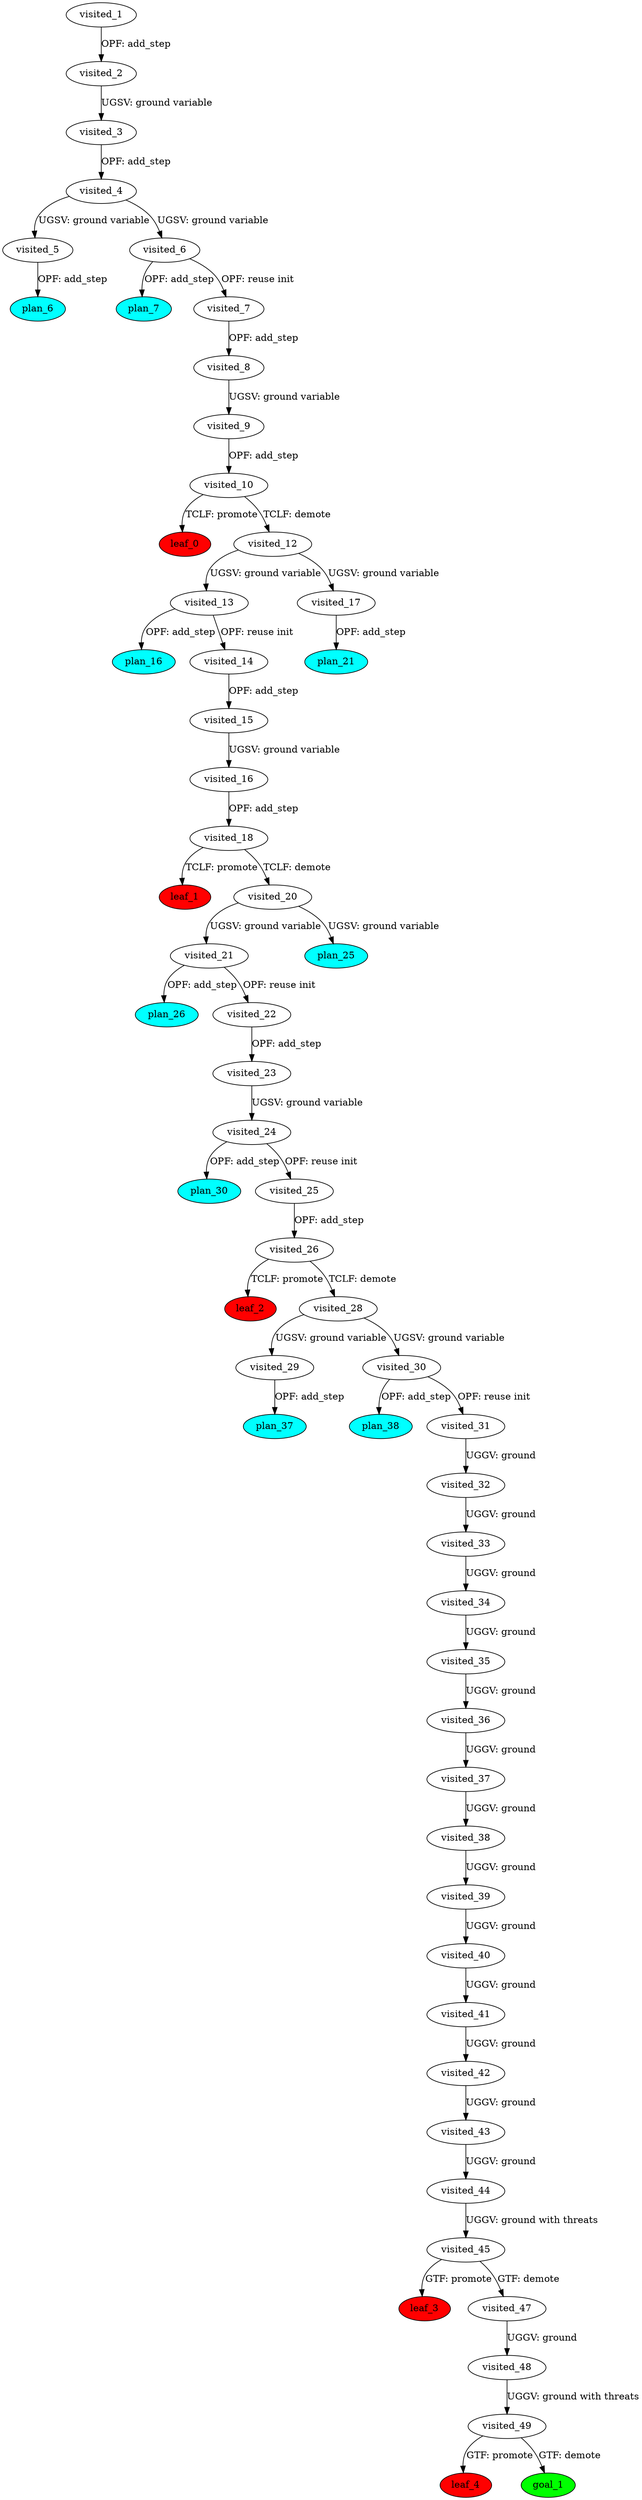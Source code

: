digraph {
	"076f2bae-0ef5-377e-edc0-3e3433a5f7f3" [label=plan_0 fillcolor=cyan style=filled]
	"076f2bae-0ef5-377e-edc0-3e3433a5f7f3" [label=visited_1 fillcolor=white style=filled]
	"1f501a03-e7d3-3c73-81cb-8d4fc00dd2c7" [label=plan_1 fillcolor=cyan style=filled]
	"076f2bae-0ef5-377e-edc0-3e3433a5f7f3" -> "1f501a03-e7d3-3c73-81cb-8d4fc00dd2c7" [label="OPF: add_step"]
	"1f501a03-e7d3-3c73-81cb-8d4fc00dd2c7" [label=visited_2 fillcolor=white style=filled]
	"79a7d953-6941-3cff-642d-56c68536f613" [label=plan_2 fillcolor=cyan style=filled]
	"1f501a03-e7d3-3c73-81cb-8d4fc00dd2c7" -> "79a7d953-6941-3cff-642d-56c68536f613" [label="UGSV: ground variable"]
	"79a7d953-6941-3cff-642d-56c68536f613" [label=visited_3 fillcolor=white style=filled]
	"31a026b3-2c78-1c8e-0b76-b851df13d9c3" [label=plan_3 fillcolor=cyan style=filled]
	"79a7d953-6941-3cff-642d-56c68536f613" -> "31a026b3-2c78-1c8e-0b76-b851df13d9c3" [label="OPF: add_step"]
	"31a026b3-2c78-1c8e-0b76-b851df13d9c3" [label=visited_4 fillcolor=white style=filled]
	"7e8b63c7-bb97-d4cf-16dd-461497f2632e" [label=plan_4 fillcolor=cyan style=filled]
	"31a026b3-2c78-1c8e-0b76-b851df13d9c3" -> "7e8b63c7-bb97-d4cf-16dd-461497f2632e" [label="UGSV: ground variable"]
	"08a7c3e7-a405-af54-5a23-daf376b56538" [label=plan_5 fillcolor=cyan style=filled]
	"31a026b3-2c78-1c8e-0b76-b851df13d9c3" -> "08a7c3e7-a405-af54-5a23-daf376b56538" [label="UGSV: ground variable"]
	"7e8b63c7-bb97-d4cf-16dd-461497f2632e" [label=visited_5 fillcolor=white style=filled]
	"d3d39ba8-3ae6-9a6f-62d2-77e28a08e2a9" [label=plan_6 fillcolor=cyan style=filled]
	"7e8b63c7-bb97-d4cf-16dd-461497f2632e" -> "d3d39ba8-3ae6-9a6f-62d2-77e28a08e2a9" [label="OPF: add_step"]
	"08a7c3e7-a405-af54-5a23-daf376b56538" [label=visited_6 fillcolor=white style=filled]
	"662105ea-3eda-a759-4046-f8bda7039ecb" [label=plan_7 fillcolor=cyan style=filled]
	"08a7c3e7-a405-af54-5a23-daf376b56538" -> "662105ea-3eda-a759-4046-f8bda7039ecb" [label="OPF: add_step"]
	"65e44a1a-4e5d-8a0b-c4e1-a8103e1d7141" [label=plan_8 fillcolor=cyan style=filled]
	"08a7c3e7-a405-af54-5a23-daf376b56538" -> "65e44a1a-4e5d-8a0b-c4e1-a8103e1d7141" [label="OPF: reuse init"]
	"65e44a1a-4e5d-8a0b-c4e1-a8103e1d7141" [label=visited_7 fillcolor=white style=filled]
	"c1b3f7ca-1437-f54f-bf6b-61eeaea63bc2" [label=plan_9 fillcolor=cyan style=filled]
	"65e44a1a-4e5d-8a0b-c4e1-a8103e1d7141" -> "c1b3f7ca-1437-f54f-bf6b-61eeaea63bc2" [label="OPF: add_step"]
	"c1b3f7ca-1437-f54f-bf6b-61eeaea63bc2" [label=visited_8 fillcolor=white style=filled]
	"823d473d-44e8-e604-b67f-2dccf80a5c7a" [label=plan_10 fillcolor=cyan style=filled]
	"c1b3f7ca-1437-f54f-bf6b-61eeaea63bc2" -> "823d473d-44e8-e604-b67f-2dccf80a5c7a" [label="UGSV: ground variable"]
	"823d473d-44e8-e604-b67f-2dccf80a5c7a" [label=visited_9 fillcolor=white style=filled]
	"558673a3-c9f1-c0d7-78f0-f5243caa404a" [label=plan_11 fillcolor=cyan style=filled]
	"823d473d-44e8-e604-b67f-2dccf80a5c7a" -> "558673a3-c9f1-c0d7-78f0-f5243caa404a" [label="OPF: add_step"]
	"558673a3-c9f1-c0d7-78f0-f5243caa404a" [label=visited_10 fillcolor=white style=filled]
	"14bc279c-15dd-63cf-a810-e0f9e6563645" [label=plan_12 fillcolor=cyan style=filled]
	"558673a3-c9f1-c0d7-78f0-f5243caa404a" -> "14bc279c-15dd-63cf-a810-e0f9e6563645" [label="TCLF: promote"]
	"0440fda5-5ee6-827b-4f3a-ad84e32c3346" [label=plan_13 fillcolor=cyan style=filled]
	"558673a3-c9f1-c0d7-78f0-f5243caa404a" -> "0440fda5-5ee6-827b-4f3a-ad84e32c3346" [label="TCLF: demote"]
	"14bc279c-15dd-63cf-a810-e0f9e6563645" [label=visited_11 fillcolor=white style=filled]
	"14bc279c-15dd-63cf-a810-e0f9e6563645" [label=leaf_0 fillcolor=red style=filled]
	"0440fda5-5ee6-827b-4f3a-ad84e32c3346" [label=visited_12 fillcolor=white style=filled]
	"50b04cb0-4f4a-5d25-6693-349af9f5b978" [label=plan_14 fillcolor=cyan style=filled]
	"0440fda5-5ee6-827b-4f3a-ad84e32c3346" -> "50b04cb0-4f4a-5d25-6693-349af9f5b978" [label="UGSV: ground variable"]
	"b45c6169-4cad-b9bd-3688-b0df3bbd390f" [label=plan_15 fillcolor=cyan style=filled]
	"0440fda5-5ee6-827b-4f3a-ad84e32c3346" -> "b45c6169-4cad-b9bd-3688-b0df3bbd390f" [label="UGSV: ground variable"]
	"50b04cb0-4f4a-5d25-6693-349af9f5b978" [label=visited_13 fillcolor=white style=filled]
	"98339778-d7de-e89f-dca5-8900ff18e9d1" [label=plan_16 fillcolor=cyan style=filled]
	"50b04cb0-4f4a-5d25-6693-349af9f5b978" -> "98339778-d7de-e89f-dca5-8900ff18e9d1" [label="OPF: add_step"]
	"bc678944-81f3-f527-b3a9-10e0034cc932" [label=plan_17 fillcolor=cyan style=filled]
	"50b04cb0-4f4a-5d25-6693-349af9f5b978" -> "bc678944-81f3-f527-b3a9-10e0034cc932" [label="OPF: reuse init"]
	"bc678944-81f3-f527-b3a9-10e0034cc932" [label=visited_14 fillcolor=white style=filled]
	"aa202379-e859-4c9b-5bd7-60a2b548571f" [label=plan_18 fillcolor=cyan style=filled]
	"bc678944-81f3-f527-b3a9-10e0034cc932" -> "aa202379-e859-4c9b-5bd7-60a2b548571f" [label="OPF: add_step"]
	"aa202379-e859-4c9b-5bd7-60a2b548571f" [label=visited_15 fillcolor=white style=filled]
	"63f34a1e-0133-d52c-ade6-98e4c2801c52" [label=plan_19 fillcolor=cyan style=filled]
	"aa202379-e859-4c9b-5bd7-60a2b548571f" -> "63f34a1e-0133-d52c-ade6-98e4c2801c52" [label="UGSV: ground variable"]
	"63f34a1e-0133-d52c-ade6-98e4c2801c52" [label=visited_16 fillcolor=white style=filled]
	"778238d0-48e2-bfdf-98f1-c89979528997" [label=plan_20 fillcolor=cyan style=filled]
	"63f34a1e-0133-d52c-ade6-98e4c2801c52" -> "778238d0-48e2-bfdf-98f1-c89979528997" [label="OPF: add_step"]
	"b45c6169-4cad-b9bd-3688-b0df3bbd390f" [label=visited_17 fillcolor=white style=filled]
	"d0054edc-a7c3-66a3-ffc8-250d94fe1942" [label=plan_21 fillcolor=cyan style=filled]
	"b45c6169-4cad-b9bd-3688-b0df3bbd390f" -> "d0054edc-a7c3-66a3-ffc8-250d94fe1942" [label="OPF: add_step"]
	"778238d0-48e2-bfdf-98f1-c89979528997" [label=visited_18 fillcolor=white style=filled]
	"de1acf2b-5cf9-05ba-2a89-0d20ea531a8b" [label=plan_22 fillcolor=cyan style=filled]
	"778238d0-48e2-bfdf-98f1-c89979528997" -> "de1acf2b-5cf9-05ba-2a89-0d20ea531a8b" [label="TCLF: promote"]
	"0f9ed2a7-abe7-1a32-7c01-ebc7402e0863" [label=plan_23 fillcolor=cyan style=filled]
	"778238d0-48e2-bfdf-98f1-c89979528997" -> "0f9ed2a7-abe7-1a32-7c01-ebc7402e0863" [label="TCLF: demote"]
	"de1acf2b-5cf9-05ba-2a89-0d20ea531a8b" [label=visited_19 fillcolor=white style=filled]
	"de1acf2b-5cf9-05ba-2a89-0d20ea531a8b" [label=leaf_1 fillcolor=red style=filled]
	"0f9ed2a7-abe7-1a32-7c01-ebc7402e0863" [label=visited_20 fillcolor=white style=filled]
	"35f58b8c-8a6a-01fc-88ab-10a470c4e3dd" [label=plan_24 fillcolor=cyan style=filled]
	"0f9ed2a7-abe7-1a32-7c01-ebc7402e0863" -> "35f58b8c-8a6a-01fc-88ab-10a470c4e3dd" [label="UGSV: ground variable"]
	"eb36e5d3-e7d2-859c-9f26-95975d385b35" [label=plan_25 fillcolor=cyan style=filled]
	"0f9ed2a7-abe7-1a32-7c01-ebc7402e0863" -> "eb36e5d3-e7d2-859c-9f26-95975d385b35" [label="UGSV: ground variable"]
	"35f58b8c-8a6a-01fc-88ab-10a470c4e3dd" [label=visited_21 fillcolor=white style=filled]
	"4a2713cc-d831-8b17-ccca-6b41979a45b9" [label=plan_26 fillcolor=cyan style=filled]
	"35f58b8c-8a6a-01fc-88ab-10a470c4e3dd" -> "4a2713cc-d831-8b17-ccca-6b41979a45b9" [label="OPF: add_step"]
	"5187e4f5-1ec6-0975-4225-09f747075949" [label=plan_27 fillcolor=cyan style=filled]
	"35f58b8c-8a6a-01fc-88ab-10a470c4e3dd" -> "5187e4f5-1ec6-0975-4225-09f747075949" [label="OPF: reuse init"]
	"5187e4f5-1ec6-0975-4225-09f747075949" [label=visited_22 fillcolor=white style=filled]
	"f38044be-3aee-1dac-d844-9c7a1b634bd3" [label=plan_28 fillcolor=cyan style=filled]
	"5187e4f5-1ec6-0975-4225-09f747075949" -> "f38044be-3aee-1dac-d844-9c7a1b634bd3" [label="OPF: add_step"]
	"f38044be-3aee-1dac-d844-9c7a1b634bd3" [label=visited_23 fillcolor=white style=filled]
	"92ffa2ac-2897-62af-5748-cb725fc32bbf" [label=plan_29 fillcolor=cyan style=filled]
	"f38044be-3aee-1dac-d844-9c7a1b634bd3" -> "92ffa2ac-2897-62af-5748-cb725fc32bbf" [label="UGSV: ground variable"]
	"92ffa2ac-2897-62af-5748-cb725fc32bbf" [label=visited_24 fillcolor=white style=filled]
	"cb3eef0d-22e3-1edc-66c0-a8c8d1abc0ca" [label=plan_30 fillcolor=cyan style=filled]
	"92ffa2ac-2897-62af-5748-cb725fc32bbf" -> "cb3eef0d-22e3-1edc-66c0-a8c8d1abc0ca" [label="OPF: add_step"]
	"2fefad08-dc0d-ff4c-176e-46ee68ded8b8" [label=plan_31 fillcolor=cyan style=filled]
	"92ffa2ac-2897-62af-5748-cb725fc32bbf" -> "2fefad08-dc0d-ff4c-176e-46ee68ded8b8" [label="OPF: reuse init"]
	"2fefad08-dc0d-ff4c-176e-46ee68ded8b8" [label=visited_25 fillcolor=white style=filled]
	"3948ec37-31d2-4e28-42c0-e33040e5b3a7" [label=plan_32 fillcolor=cyan style=filled]
	"2fefad08-dc0d-ff4c-176e-46ee68ded8b8" -> "3948ec37-31d2-4e28-42c0-e33040e5b3a7" [label="OPF: add_step"]
	"3948ec37-31d2-4e28-42c0-e33040e5b3a7" [label=visited_26 fillcolor=white style=filled]
	"3b16e0c3-21a2-c200-82a3-fd9923d8679f" [label=plan_33 fillcolor=cyan style=filled]
	"3948ec37-31d2-4e28-42c0-e33040e5b3a7" -> "3b16e0c3-21a2-c200-82a3-fd9923d8679f" [label="TCLF: promote"]
	"3c74cbda-85c5-52e1-0206-8b97637bd96d" [label=plan_34 fillcolor=cyan style=filled]
	"3948ec37-31d2-4e28-42c0-e33040e5b3a7" -> "3c74cbda-85c5-52e1-0206-8b97637bd96d" [label="TCLF: demote"]
	"3b16e0c3-21a2-c200-82a3-fd9923d8679f" [label=visited_27 fillcolor=white style=filled]
	"3b16e0c3-21a2-c200-82a3-fd9923d8679f" [label=leaf_2 fillcolor=red style=filled]
	"3c74cbda-85c5-52e1-0206-8b97637bd96d" [label=visited_28 fillcolor=white style=filled]
	"2be5f776-f4b6-85ae-5654-fd30ff231a53" [label=plan_35 fillcolor=cyan style=filled]
	"3c74cbda-85c5-52e1-0206-8b97637bd96d" -> "2be5f776-f4b6-85ae-5654-fd30ff231a53" [label="UGSV: ground variable"]
	"97e67c69-3605-068a-e1ac-ef5b30af2260" [label=plan_36 fillcolor=cyan style=filled]
	"3c74cbda-85c5-52e1-0206-8b97637bd96d" -> "97e67c69-3605-068a-e1ac-ef5b30af2260" [label="UGSV: ground variable"]
	"2be5f776-f4b6-85ae-5654-fd30ff231a53" [label=visited_29 fillcolor=white style=filled]
	"9ab48892-fe45-d99e-9825-ae5314f6a6e9" [label=plan_37 fillcolor=cyan style=filled]
	"2be5f776-f4b6-85ae-5654-fd30ff231a53" -> "9ab48892-fe45-d99e-9825-ae5314f6a6e9" [label="OPF: add_step"]
	"97e67c69-3605-068a-e1ac-ef5b30af2260" [label=visited_30 fillcolor=white style=filled]
	"6f4e1c5c-0fe7-61bd-3d8a-cfae233a2e41" [label=plan_38 fillcolor=cyan style=filled]
	"97e67c69-3605-068a-e1ac-ef5b30af2260" -> "6f4e1c5c-0fe7-61bd-3d8a-cfae233a2e41" [label="OPF: add_step"]
	"3e89750b-50e4-b770-0122-d6bdc5753205" [label=plan_39 fillcolor=cyan style=filled]
	"97e67c69-3605-068a-e1ac-ef5b30af2260" -> "3e89750b-50e4-b770-0122-d6bdc5753205" [label="OPF: reuse init"]
	"3e89750b-50e4-b770-0122-d6bdc5753205" [label=visited_31 fillcolor=white style=filled]
	"7344dde3-7509-d75c-4074-5fec93ba75e3" [label=plan_40 fillcolor=cyan style=filled]
	"3e89750b-50e4-b770-0122-d6bdc5753205" -> "7344dde3-7509-d75c-4074-5fec93ba75e3" [label="UGGV: ground"]
	"7344dde3-7509-d75c-4074-5fec93ba75e3" [label=visited_32 fillcolor=white style=filled]
	"d6ec5337-3187-977c-a31a-d2d72545039c" [label=plan_41 fillcolor=cyan style=filled]
	"7344dde3-7509-d75c-4074-5fec93ba75e3" -> "d6ec5337-3187-977c-a31a-d2d72545039c" [label="UGGV: ground"]
	"d6ec5337-3187-977c-a31a-d2d72545039c" [label=visited_33 fillcolor=white style=filled]
	"f2804c8b-3a15-5c7b-39f5-08b9101ec3bf" [label=plan_42 fillcolor=cyan style=filled]
	"d6ec5337-3187-977c-a31a-d2d72545039c" -> "f2804c8b-3a15-5c7b-39f5-08b9101ec3bf" [label="UGGV: ground"]
	"f2804c8b-3a15-5c7b-39f5-08b9101ec3bf" [label=visited_34 fillcolor=white style=filled]
	"601eedd7-339e-8a9e-c5e0-f21db70196c2" [label=plan_43 fillcolor=cyan style=filled]
	"f2804c8b-3a15-5c7b-39f5-08b9101ec3bf" -> "601eedd7-339e-8a9e-c5e0-f21db70196c2" [label="UGGV: ground"]
	"601eedd7-339e-8a9e-c5e0-f21db70196c2" [label=visited_35 fillcolor=white style=filled]
	"37552fea-f3a6-cbce-4898-d02c194dc86f" [label=plan_44 fillcolor=cyan style=filled]
	"601eedd7-339e-8a9e-c5e0-f21db70196c2" -> "37552fea-f3a6-cbce-4898-d02c194dc86f" [label="UGGV: ground"]
	"37552fea-f3a6-cbce-4898-d02c194dc86f" [label=visited_36 fillcolor=white style=filled]
	"6dfd0e73-5150-ca4f-a487-bd794a2ba8fd" [label=plan_45 fillcolor=cyan style=filled]
	"37552fea-f3a6-cbce-4898-d02c194dc86f" -> "6dfd0e73-5150-ca4f-a487-bd794a2ba8fd" [label="UGGV: ground"]
	"6dfd0e73-5150-ca4f-a487-bd794a2ba8fd" [label=visited_37 fillcolor=white style=filled]
	"bcafdb1d-884e-a8a6-4d1b-c018e7a08fed" [label=plan_46 fillcolor=cyan style=filled]
	"6dfd0e73-5150-ca4f-a487-bd794a2ba8fd" -> "bcafdb1d-884e-a8a6-4d1b-c018e7a08fed" [label="UGGV: ground"]
	"bcafdb1d-884e-a8a6-4d1b-c018e7a08fed" [label=visited_38 fillcolor=white style=filled]
	"139b3cfa-7e9e-82eb-6204-2005e8155ace" [label=plan_47 fillcolor=cyan style=filled]
	"bcafdb1d-884e-a8a6-4d1b-c018e7a08fed" -> "139b3cfa-7e9e-82eb-6204-2005e8155ace" [label="UGGV: ground"]
	"139b3cfa-7e9e-82eb-6204-2005e8155ace" [label=visited_39 fillcolor=white style=filled]
	"5722f62d-17f4-6222-f58f-498ba5a02dbc" [label=plan_48 fillcolor=cyan style=filled]
	"139b3cfa-7e9e-82eb-6204-2005e8155ace" -> "5722f62d-17f4-6222-f58f-498ba5a02dbc" [label="UGGV: ground"]
	"5722f62d-17f4-6222-f58f-498ba5a02dbc" [label=visited_40 fillcolor=white style=filled]
	"b75e87be-5f65-57c3-9753-8a683005b62b" [label=plan_49 fillcolor=cyan style=filled]
	"5722f62d-17f4-6222-f58f-498ba5a02dbc" -> "b75e87be-5f65-57c3-9753-8a683005b62b" [label="UGGV: ground"]
	"b75e87be-5f65-57c3-9753-8a683005b62b" [label=visited_41 fillcolor=white style=filled]
	"b37e904b-39a1-fb1b-f4e9-67247aea3cd1" [label=plan_50 fillcolor=cyan style=filled]
	"b75e87be-5f65-57c3-9753-8a683005b62b" -> "b37e904b-39a1-fb1b-f4e9-67247aea3cd1" [label="UGGV: ground"]
	"b37e904b-39a1-fb1b-f4e9-67247aea3cd1" [label=visited_42 fillcolor=white style=filled]
	"3570cb7a-344d-fa23-f720-977003aa55f0" [label=plan_51 fillcolor=cyan style=filled]
	"b37e904b-39a1-fb1b-f4e9-67247aea3cd1" -> "3570cb7a-344d-fa23-f720-977003aa55f0" [label="UGGV: ground"]
	"3570cb7a-344d-fa23-f720-977003aa55f0" [label=visited_43 fillcolor=white style=filled]
	"10885cae-f749-3d6d-e54a-892041b9bb93" [label=plan_52 fillcolor=cyan style=filled]
	"3570cb7a-344d-fa23-f720-977003aa55f0" -> "10885cae-f749-3d6d-e54a-892041b9bb93" [label="UGGV: ground"]
	"10885cae-f749-3d6d-e54a-892041b9bb93" [label=visited_44 fillcolor=white style=filled]
	"953e67d5-2ac6-c061-62f3-edfdc576c2ed" [label=plan_53 fillcolor=cyan style=filled]
	"10885cae-f749-3d6d-e54a-892041b9bb93" -> "953e67d5-2ac6-c061-62f3-edfdc576c2ed" [label="UGGV: ground with threats"]
	"953e67d5-2ac6-c061-62f3-edfdc576c2ed" [label=visited_45 fillcolor=white style=filled]
	"089cd7ec-7b56-ebb2-a16d-cb090cf6100e" [label=plan_54 fillcolor=cyan style=filled]
	"953e67d5-2ac6-c061-62f3-edfdc576c2ed" -> "089cd7ec-7b56-ebb2-a16d-cb090cf6100e" [label="GTF: promote"]
	"09bf3c60-d9c8-5b8c-5748-177c9aa21bb5" [label=plan_55 fillcolor=cyan style=filled]
	"953e67d5-2ac6-c061-62f3-edfdc576c2ed" -> "09bf3c60-d9c8-5b8c-5748-177c9aa21bb5" [label="GTF: demote"]
	"089cd7ec-7b56-ebb2-a16d-cb090cf6100e" [label=visited_46 fillcolor=white style=filled]
	"089cd7ec-7b56-ebb2-a16d-cb090cf6100e" [label=leaf_3 fillcolor=red style=filled]
	"09bf3c60-d9c8-5b8c-5748-177c9aa21bb5" [label=visited_47 fillcolor=white style=filled]
	"23b3efb4-4722-f083-c375-8381138fb803" [label=plan_56 fillcolor=cyan style=filled]
	"09bf3c60-d9c8-5b8c-5748-177c9aa21bb5" -> "23b3efb4-4722-f083-c375-8381138fb803" [label="UGGV: ground"]
	"23b3efb4-4722-f083-c375-8381138fb803" [label=visited_48 fillcolor=white style=filled]
	"2b8e7595-d459-e80c-bac3-59a6f89eba3e" [label=plan_57 fillcolor=cyan style=filled]
	"23b3efb4-4722-f083-c375-8381138fb803" -> "2b8e7595-d459-e80c-bac3-59a6f89eba3e" [label="UGGV: ground with threats"]
	"2b8e7595-d459-e80c-bac3-59a6f89eba3e" [label=visited_49 fillcolor=white style=filled]
	"42cc583a-5dd8-18d5-3c01-d364678ab8bf" [label=plan_58 fillcolor=cyan style=filled]
	"2b8e7595-d459-e80c-bac3-59a6f89eba3e" -> "42cc583a-5dd8-18d5-3c01-d364678ab8bf" [label="GTF: promote"]
	"55125f35-d679-beda-c6e5-236b0dda24e2" [label=plan_59 fillcolor=cyan style=filled]
	"2b8e7595-d459-e80c-bac3-59a6f89eba3e" -> "55125f35-d679-beda-c6e5-236b0dda24e2" [label="GTF: demote"]
	"42cc583a-5dd8-18d5-3c01-d364678ab8bf" [label=visited_50 fillcolor=white style=filled]
	"42cc583a-5dd8-18d5-3c01-d364678ab8bf" [label=leaf_4 fillcolor=red style=filled]
	"55125f35-d679-beda-c6e5-236b0dda24e2" [label=visited_51 fillcolor=white style=filled]
	"55125f35-d679-beda-c6e5-236b0dda24e2" [label=goal_1 fillcolor=green style=filled]
}
